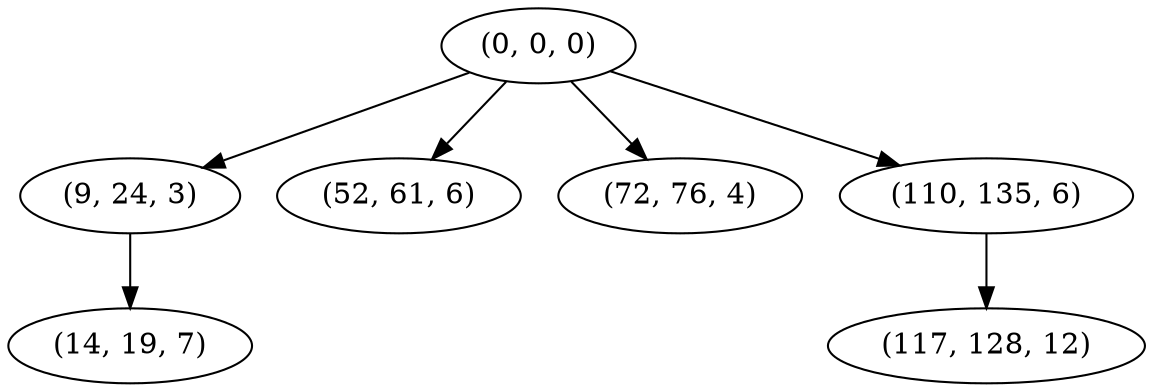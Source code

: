 digraph tree {
    "(0, 0, 0)";
    "(9, 24, 3)";
    "(14, 19, 7)";
    "(52, 61, 6)";
    "(72, 76, 4)";
    "(110, 135, 6)";
    "(117, 128, 12)";
    "(0, 0, 0)" -> "(9, 24, 3)";
    "(0, 0, 0)" -> "(52, 61, 6)";
    "(0, 0, 0)" -> "(72, 76, 4)";
    "(0, 0, 0)" -> "(110, 135, 6)";
    "(9, 24, 3)" -> "(14, 19, 7)";
    "(110, 135, 6)" -> "(117, 128, 12)";
}
